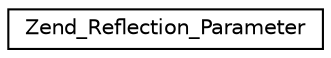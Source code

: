 digraph G
{
  edge [fontname="Helvetica",fontsize="10",labelfontname="Helvetica",labelfontsize="10"];
  node [fontname="Helvetica",fontsize="10",shape=record];
  rankdir="LR";
  Node1 [label="Zend_Reflection_Parameter",height=0.2,width=0.4,color="black", fillcolor="white", style="filled",URL="$class_zend___reflection___parameter.html"];
}
